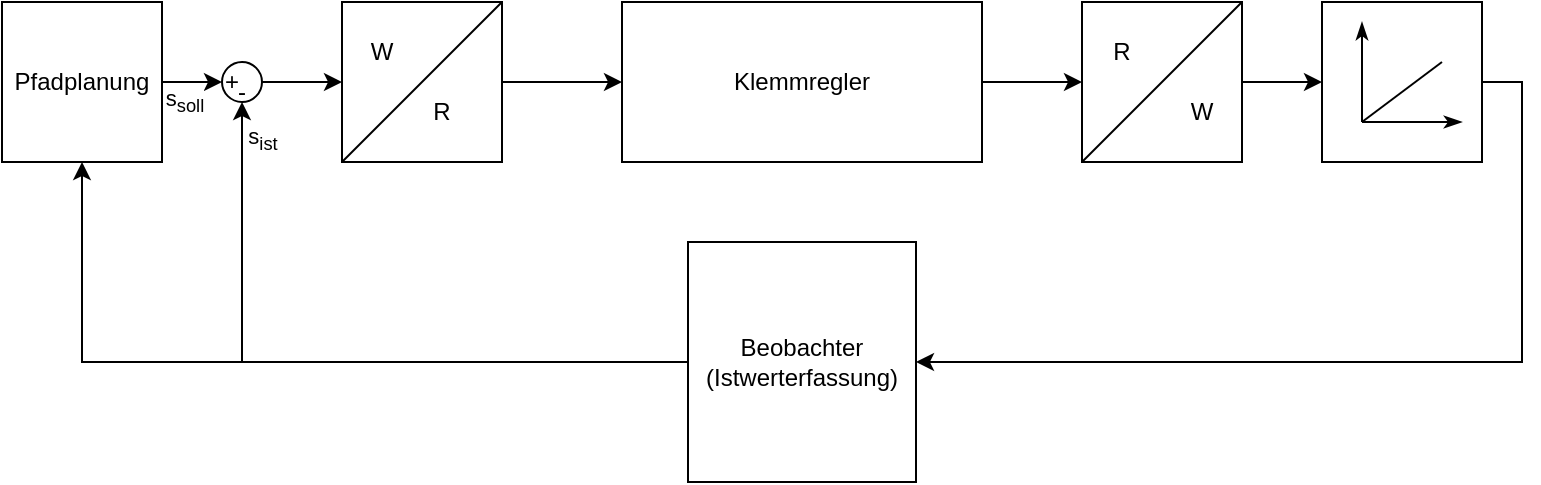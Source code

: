 <mxfile version="20.6.2" type="device" pages="3"><diagram name="Regler-Gesamtstruktur" id="tKYbGadipbwz5-zMKWOz"><mxGraphModel dx="1422" dy="868" grid="1" gridSize="10" guides="1" tooltips="1" connect="1" arrows="1" fold="1" page="1" pageScale="1" pageWidth="827" pageHeight="1169" math="0" shadow="0"><root><mxCell id="0"/><mxCell id="1" parent="0"/><mxCell id="nagYqcEbBL9gWL-hZjQo-15" style="edgeStyle=orthogonalEdgeStyle;rounded=0;orthogonalLoop=1;jettySize=auto;html=1;" parent="1" source="_8JiixlWHmNmCHelmai--11" target="_8JiixlWHmNmCHelmai--14" edge="1"><mxGeometry relative="1" as="geometry"/></mxCell><mxCell id="_8JiixlWHmNmCHelmai--11" value="Klemmregler" style="rounded=0;whiteSpace=wrap;html=1;" parent="1" vertex="1"><mxGeometry x="350" y="120" width="180" height="80" as="geometry"/></mxCell><mxCell id="_8JiixlWHmNmCHelmai--12" value="" style="group" parent="1" vertex="1" connectable="0"><mxGeometry x="200" y="120" width="90" height="80" as="geometry"/></mxCell><mxCell id="_8JiixlWHmNmCHelmai--4" value="" style="rounded=0;whiteSpace=wrap;html=1;" parent="_8JiixlWHmNmCHelmai--12" vertex="1"><mxGeometry x="10" width="80" height="80" as="geometry"/></mxCell><mxCell id="_8JiixlWHmNmCHelmai--5" value="" style="endArrow=none;html=1;rounded=0;entryX=0;entryY=1;entryDx=0;entryDy=0;exitX=1;exitY=0;exitDx=0;exitDy=0;" parent="_8JiixlWHmNmCHelmai--12" source="_8JiixlWHmNmCHelmai--4" target="_8JiixlWHmNmCHelmai--4" edge="1"><mxGeometry width="50" height="50" relative="1" as="geometry"><mxPoint x="30" y="80" as="sourcePoint"/><mxPoint x="120" as="targetPoint"/></mxGeometry></mxCell><mxCell id="_8JiixlWHmNmCHelmai--6" value="W" style="text;html=1;strokeColor=none;fillColor=none;align=center;verticalAlign=middle;whiteSpace=wrap;rounded=0;" parent="_8JiixlWHmNmCHelmai--12" vertex="1"><mxGeometry y="10" width="60" height="30" as="geometry"/></mxCell><mxCell id="_8JiixlWHmNmCHelmai--7" value="R" style="text;html=1;strokeColor=none;fillColor=none;align=center;verticalAlign=middle;whiteSpace=wrap;rounded=0;" parent="_8JiixlWHmNmCHelmai--12" vertex="1"><mxGeometry x="30" y="40" width="60" height="30" as="geometry"/></mxCell><mxCell id="_8JiixlWHmNmCHelmai--13" value="" style="group" parent="1" vertex="1" connectable="0"><mxGeometry x="570" y="120" width="100" height="80" as="geometry"/></mxCell><mxCell id="_8JiixlWHmNmCHelmai--14" value="" style="rounded=0;whiteSpace=wrap;html=1;" parent="_8JiixlWHmNmCHelmai--13" vertex="1"><mxGeometry x="10" width="80" height="80" as="geometry"/></mxCell><mxCell id="_8JiixlWHmNmCHelmai--15" value="" style="endArrow=none;html=1;rounded=0;entryX=0;entryY=1;entryDx=0;entryDy=0;exitX=1;exitY=0;exitDx=0;exitDy=0;" parent="_8JiixlWHmNmCHelmai--13" source="_8JiixlWHmNmCHelmai--14" target="_8JiixlWHmNmCHelmai--14" edge="1"><mxGeometry width="50" height="50" relative="1" as="geometry"><mxPoint x="30" y="80" as="sourcePoint"/><mxPoint x="120" as="targetPoint"/></mxGeometry></mxCell><mxCell id="_8JiixlWHmNmCHelmai--17" value="R" style="text;html=1;strokeColor=none;fillColor=none;align=center;verticalAlign=middle;whiteSpace=wrap;rounded=0;" parent="_8JiixlWHmNmCHelmai--13" vertex="1"><mxGeometry y="10" width="60" height="30" as="geometry"/></mxCell><mxCell id="_8JiixlWHmNmCHelmai--16" value="W" style="text;html=1;strokeColor=none;fillColor=none;align=center;verticalAlign=middle;whiteSpace=wrap;rounded=0;" parent="_8JiixlWHmNmCHelmai--13" vertex="1"><mxGeometry x="40" y="40" width="60" height="30" as="geometry"/></mxCell><mxCell id="nagYqcEbBL9gWL-hZjQo-7" value="" style="group" parent="1" vertex="1" connectable="0"><mxGeometry x="700" y="120" width="80" height="80" as="geometry"/></mxCell><mxCell id="nagYqcEbBL9gWL-hZjQo-1" value="" style="rounded=0;whiteSpace=wrap;html=1;" parent="nagYqcEbBL9gWL-hZjQo-7" vertex="1"><mxGeometry width="80" height="80" as="geometry"/></mxCell><mxCell id="nagYqcEbBL9gWL-hZjQo-2" value="" style="endArrow=none;html=1;rounded=0;entryX=0.75;entryY=0.375;entryDx=0;entryDy=0;entryPerimeter=0;" parent="nagYqcEbBL9gWL-hZjQo-7" target="nagYqcEbBL9gWL-hZjQo-1" edge="1"><mxGeometry width="50" height="50" relative="1" as="geometry"><mxPoint x="20" y="60" as="sourcePoint"/><mxPoint x="50" y="30" as="targetPoint"/></mxGeometry></mxCell><mxCell id="nagYqcEbBL9gWL-hZjQo-3" value="" style="endArrow=none;html=1;rounded=0;endFill=0;startArrow=classicThin;startFill=1;" parent="nagYqcEbBL9gWL-hZjQo-7" edge="1"><mxGeometry width="50" height="50" relative="1" as="geometry"><mxPoint x="20" y="10" as="sourcePoint"/><mxPoint x="20" y="60" as="targetPoint"/></mxGeometry></mxCell><mxCell id="nagYqcEbBL9gWL-hZjQo-6" value="" style="endArrow=classicThin;html=1;rounded=0;startArrow=none;startFill=0;endFill=1;" parent="nagYqcEbBL9gWL-hZjQo-7" edge="1"><mxGeometry width="50" height="50" relative="1" as="geometry"><mxPoint x="20" y="60" as="sourcePoint"/><mxPoint x="70" y="60" as="targetPoint"/></mxGeometry></mxCell><mxCell id="nagYqcEbBL9gWL-hZjQo-35" style="edgeStyle=orthogonalEdgeStyle;rounded=0;orthogonalLoop=1;jettySize=auto;html=1;entryX=0.5;entryY=1;entryDx=0;entryDy=0;" parent="1" source="nagYqcEbBL9gWL-hZjQo-8" target="nagYqcEbBL9gWL-hZjQo-19" edge="1"><mxGeometry relative="1" as="geometry"/></mxCell><mxCell id="nagYqcEbBL9gWL-hZjQo-39" value="s&lt;sub&gt;ist&lt;br&gt;&lt;/sub&gt;" style="edgeLabel;html=1;align=center;verticalAlign=middle;resizable=0;points=[];" parent="nagYqcEbBL9gWL-hZjQo-35" vertex="1" connectable="0"><mxGeometry x="0.716" relative="1" as="geometry"><mxPoint x="10" y="-31" as="offset"/></mxGeometry></mxCell><mxCell id="nagYqcEbBL9gWL-hZjQo-38" style="edgeStyle=orthogonalEdgeStyle;rounded=0;orthogonalLoop=1;jettySize=auto;html=1;entryX=0.5;entryY=1;entryDx=0;entryDy=0;" parent="1" source="nagYqcEbBL9gWL-hZjQo-8" target="nagYqcEbBL9gWL-hZjQo-22" edge="1"><mxGeometry relative="1" as="geometry"/></mxCell><mxCell id="nagYqcEbBL9gWL-hZjQo-8" value="Beobachter&lt;br&gt;(Istwerterfassung)" style="rounded=0;whiteSpace=wrap;html=1;" parent="1" vertex="1"><mxGeometry x="383" y="240" width="114" height="120" as="geometry"/></mxCell><mxCell id="nagYqcEbBL9gWL-hZjQo-16" style="edgeStyle=orthogonalEdgeStyle;rounded=0;orthogonalLoop=1;jettySize=auto;html=1;entryX=0;entryY=0.5;entryDx=0;entryDy=0;" parent="1" source="_8JiixlWHmNmCHelmai--14" target="nagYqcEbBL9gWL-hZjQo-1" edge="1"><mxGeometry relative="1" as="geometry"/></mxCell><mxCell id="nagYqcEbBL9gWL-hZjQo-36" style="edgeStyle=orthogonalEdgeStyle;rounded=0;orthogonalLoop=1;jettySize=auto;html=1;entryX=0;entryY=0.5;entryDx=0;entryDy=0;" parent="1" source="nagYqcEbBL9gWL-hZjQo-22" target="nagYqcEbBL9gWL-hZjQo-26" edge="1"><mxGeometry relative="1" as="geometry"/></mxCell><mxCell id="nagYqcEbBL9gWL-hZjQo-40" value="s&lt;sub&gt;soll&lt;/sub&gt;" style="edgeLabel;html=1;align=center;verticalAlign=middle;resizable=0;points=[];" parent="nagYqcEbBL9gWL-hZjQo-36" vertex="1" connectable="0"><mxGeometry x="-0.743" y="1" relative="1" as="geometry"><mxPoint x="4" y="11" as="offset"/></mxGeometry></mxCell><mxCell id="nagYqcEbBL9gWL-hZjQo-22" value="Pfadplanung" style="rounded=0;whiteSpace=wrap;html=1;" parent="1" vertex="1"><mxGeometry x="40" y="120" width="80" height="80" as="geometry"/></mxCell><mxCell id="nagYqcEbBL9gWL-hZjQo-29" style="edgeStyle=orthogonalEdgeStyle;rounded=0;orthogonalLoop=1;jettySize=auto;html=1;" parent="1" source="_8JiixlWHmNmCHelmai--4" target="_8JiixlWHmNmCHelmai--11" edge="1"><mxGeometry relative="1" as="geometry"/></mxCell><mxCell id="nagYqcEbBL9gWL-hZjQo-33" value="" style="group" parent="1" vertex="1" connectable="0"><mxGeometry x="150" y="150" width="20" height="20" as="geometry"/></mxCell><mxCell id="nagYqcEbBL9gWL-hZjQo-19" value="&amp;nbsp;" style="ellipse;whiteSpace=wrap;html=1;" parent="nagYqcEbBL9gWL-hZjQo-33" vertex="1"><mxGeometry width="20" height="20" as="geometry"/></mxCell><mxCell id="nagYqcEbBL9gWL-hZjQo-26" value="+" style="text;html=1;strokeColor=none;fillColor=none;align=center;verticalAlign=middle;whiteSpace=wrap;rounded=0;" parent="nagYqcEbBL9gWL-hZjQo-33" vertex="1"><mxGeometry y="5" width="10" height="10" as="geometry"/></mxCell><mxCell id="nagYqcEbBL9gWL-hZjQo-27" value="-" style="text;html=1;strokeColor=none;fillColor=none;align=center;verticalAlign=middle;whiteSpace=wrap;rounded=0;" parent="nagYqcEbBL9gWL-hZjQo-33" vertex="1"><mxGeometry x="10" y="10" height="10" as="geometry"/></mxCell><mxCell id="nagYqcEbBL9gWL-hZjQo-37" style="edgeStyle=orthogonalEdgeStyle;rounded=0;orthogonalLoop=1;jettySize=auto;html=1;entryX=0;entryY=0.5;entryDx=0;entryDy=0;" parent="1" source="nagYqcEbBL9gWL-hZjQo-19" target="_8JiixlWHmNmCHelmai--4" edge="1"><mxGeometry relative="1" as="geometry"/></mxCell><mxCell id="nagYqcEbBL9gWL-hZjQo-42" style="edgeStyle=orthogonalEdgeStyle;rounded=0;orthogonalLoop=1;jettySize=auto;html=1;entryX=1;entryY=0.5;entryDx=0;entryDy=0;" parent="1" source="nagYqcEbBL9gWL-hZjQo-1" target="nagYqcEbBL9gWL-hZjQo-8" edge="1"><mxGeometry relative="1" as="geometry"><Array as="points"><mxPoint x="800" y="160"/><mxPoint x="800" y="300"/></Array></mxGeometry></mxCell></root></mxGraphModel></diagram><diagram id="ScUgIE56fu6y0F_jzG5v" name="Kaskadenreglung"><mxGraphModel dx="1422" dy="868" grid="1" gridSize="10" guides="1" tooltips="1" connect="1" arrows="1" fold="1" page="1" pageScale="1" pageWidth="827" pageHeight="1169" math="0" shadow="0"><root><mxCell id="0"/><mxCell id="1" parent="0"/><mxCell id="ZI_CiXz4DoHTnlecywWo-49" value="" style="shape=waypoint;sketch=0;fillStyle=solid;size=6;pointerEvents=1;points=[];fillColor=#f8cecc;resizable=0;rotatable=0;perimeter=centerPerimeter;snapToPoint=1;fontSize=16;strokeColor=#b85450;" vertex="1" parent="1"><mxGeometry x="560" y="225" width="40" height="40" as="geometry"/></mxCell><mxCell id="ZI_CiXz4DoHTnlecywWo-33" value="Drehzahl-Regler" style="rounded=0;whiteSpace=wrap;html=1;fontSize=16;fontStyle=1;fillColor=#d5e8d4;strokeColor=#82b366;" vertex="1" parent="1"><mxGeometry x="150" y="200" width="90" height="90" as="geometry"/></mxCell><mxCell id="ZI_CiXz4DoHTnlecywWo-34" value="Strom-Regler" style="rounded=0;whiteSpace=wrap;html=1;fontSize=16;fontStyle=1;fillColor=#f8cecc;strokeColor=#b85450;" vertex="1" parent="1"><mxGeometry x="340" y="200" width="90" height="90" as="geometry"/></mxCell><mxCell id="ZI_CiXz4DoHTnlecywWo-35" value="PT1" style="rounded=0;whiteSpace=wrap;html=1;fontSize=16;fontStyle=1;fillColor=#f8cecc;strokeColor=#b85450;" vertex="1" parent="1"><mxGeometry x="470" y="200" width="90" height="90" as="geometry"/></mxCell><mxCell id="ZI_CiXz4DoHTnlecywWo-36" value="I" style="rounded=0;whiteSpace=wrap;html=1;fontSize=16;fontStyle=1;fillColor=#d5e8d4;strokeColor=#82b366;" vertex="1" parent="1"><mxGeometry x="600" y="200" width="90" height="90" as="geometry"/></mxCell><mxCell id="ZI_CiXz4DoHTnlecywWo-38" value="" style="endArrow=classic;html=1;rounded=0;fontSize=16;strokeWidth=2;exitX=1;exitY=0.5;exitDx=0;exitDy=0;fillColor=#d5e8d4;strokeColor=#82b366;" edge="1" parent="1" source="ZI_CiXz4DoHTnlecywWo-36"><mxGeometry width="50" height="50" relative="1" as="geometry"><mxPoint x="760" y="370" as="sourcePoint"/><mxPoint x="770" y="245" as="targetPoint"/></mxGeometry></mxCell><mxCell id="ZI_CiXz4DoHTnlecywWo-39" value="" style="ellipse;whiteSpace=wrap;html=1;aspect=fixed;fontSize=16;" vertex="1" parent="1"><mxGeometry x="280" y="235" width="20" height="20" as="geometry"/></mxCell><mxCell id="ZI_CiXz4DoHTnlecywWo-40" value="" style="endArrow=classic;html=1;rounded=0;fontSize=16;strokeWidth=2;exitX=1;exitY=0.5;exitDx=0;exitDy=0;entryX=0;entryY=0.5;entryDx=0;entryDy=0;fillColor=#f8cecc;strokeColor=#b85450;" edge="1" parent="1" source="ZI_CiXz4DoHTnlecywWo-35" target="ZI_CiXz4DoHTnlecywWo-36"><mxGeometry width="50" height="50" relative="1" as="geometry"><mxPoint x="550" y="350" as="sourcePoint"/><mxPoint x="630" y="350" as="targetPoint"/></mxGeometry></mxCell><mxCell id="ZI_CiXz4DoHTnlecywWo-41" value="" style="endArrow=classic;html=1;rounded=0;fontSize=16;strokeWidth=2;exitX=1;exitY=0.5;exitDx=0;exitDy=0;entryX=0;entryY=0.5;entryDx=0;entryDy=0;fillColor=#f8cecc;strokeColor=#b85450;" edge="1" parent="1" source="ZI_CiXz4DoHTnlecywWo-34" target="ZI_CiXz4DoHTnlecywWo-35"><mxGeometry width="50" height="50" relative="1" as="geometry"><mxPoint x="520" y="350" as="sourcePoint"/><mxPoint x="600" y="350" as="targetPoint"/></mxGeometry></mxCell><mxCell id="ZI_CiXz4DoHTnlecywWo-42" value="" style="endArrow=classic;html=1;rounded=0;fontSize=16;strokeWidth=2;exitX=1;exitY=0.5;exitDx=0;exitDy=0;entryX=0;entryY=0.5;entryDx=0;entryDy=0;fillColor=#f8cecc;strokeColor=#b85450;" edge="1" parent="1" source="ZI_CiXz4DoHTnlecywWo-39" target="ZI_CiXz4DoHTnlecywWo-34"><mxGeometry width="50" height="50" relative="1" as="geometry"><mxPoint x="450" y="340" as="sourcePoint"/><mxPoint x="530" y="340" as="targetPoint"/></mxGeometry></mxCell><mxCell id="ZI_CiXz4DoHTnlecywWo-43" value="" style="endArrow=classic;html=1;rounded=0;fontSize=16;strokeWidth=2;exitX=1;exitY=0.5;exitDx=0;exitDy=0;entryX=0;entryY=0.5;entryDx=0;entryDy=0;fillColor=#d5e8d4;strokeColor=#82b366;" edge="1" parent="1" source="ZI_CiXz4DoHTnlecywWo-33" target="ZI_CiXz4DoHTnlecywWo-39"><mxGeometry width="50" height="50" relative="1" as="geometry"><mxPoint x="280" y="360" as="sourcePoint"/><mxPoint x="360" y="360" as="targetPoint"/></mxGeometry></mxCell><mxCell id="ZI_CiXz4DoHTnlecywWo-44" value="" style="endArrow=classic;html=1;rounded=0;fontSize=16;strokeWidth=2;entryX=0;entryY=0.5;entryDx=0;entryDy=0;exitX=1;exitY=0.5;exitDx=0;exitDy=0;fillColor=#d5e8d4;strokeColor=#82b366;" edge="1" parent="1" source="ZI_CiXz4DoHTnlecywWo-45" target="ZI_CiXz4DoHTnlecywWo-33"><mxGeometry width="50" height="50" relative="1" as="geometry"><mxPoint x="120" y="245" as="sourcePoint"/><mxPoint x="500" y="470" as="targetPoint"/></mxGeometry></mxCell><mxCell id="ZI_CiXz4DoHTnlecywWo-45" value="" style="ellipse;whiteSpace=wrap;html=1;aspect=fixed;fontSize=16;" vertex="1" parent="1"><mxGeometry x="90" y="235" width="20" height="20" as="geometry"/></mxCell><mxCell id="ZI_CiXz4DoHTnlecywWo-47" value="" style="endArrow=classic;html=1;rounded=0;fontSize=16;strokeWidth=2;entryX=0;entryY=0.5;entryDx=0;entryDy=0;" edge="1" parent="1" target="ZI_CiXz4DoHTnlecywWo-45"><mxGeometry width="50" height="50" relative="1" as="geometry"><mxPoint x="20" y="245" as="sourcePoint"/><mxPoint x="220" y="340" as="targetPoint"/></mxGeometry></mxCell><mxCell id="ZI_CiXz4DoHTnlecywWo-55" value="n_soll" style="edgeLabel;html=1;align=center;verticalAlign=middle;resizable=0;points=[];fontSize=16;" vertex="1" connectable="0" parent="ZI_CiXz4DoHTnlecywWo-47"><mxGeometry x="-0.6" relative="1" as="geometry"><mxPoint x="8" y="-12" as="offset"/></mxGeometry></mxCell><mxCell id="ZI_CiXz4DoHTnlecywWo-48" value="" style="endArrow=classic;html=1;rounded=0;strokeWidth=2;fontSize=16;entryX=0.5;entryY=1;entryDx=0;entryDy=0;fillColor=#f8cecc;strokeColor=#b85450;" edge="1" parent="1" target="ZI_CiXz4DoHTnlecywWo-39"><mxGeometry width="50" height="50" relative="1" as="geometry"><mxPoint x="580" y="245" as="sourcePoint"/><mxPoint x="450" y="350" as="targetPoint"/><Array as="points"><mxPoint x="580" y="320"/><mxPoint x="290" y="320"/></Array></mxGeometry></mxCell><mxCell id="ZI_CiXz4DoHTnlecywWo-51" value="I_ist" style="edgeLabel;html=1;align=center;verticalAlign=middle;resizable=0;points=[];fontSize=16;" vertex="1" connectable="0" parent="ZI_CiXz4DoHTnlecywWo-48"><mxGeometry x="0.242" y="1" relative="1" as="geometry"><mxPoint y="-13" as="offset"/></mxGeometry></mxCell><mxCell id="ZI_CiXz4DoHTnlecywWo-52" value="_" style="text;html=1;align=center;verticalAlign=middle;resizable=0;points=[];autosize=1;strokeColor=none;fillColor=none;fontSize=16;" vertex="1" parent="1"><mxGeometry x="288" y="246" width="30" height="30" as="geometry"/></mxCell><mxCell id="ZI_CiXz4DoHTnlecywWo-53" value="" style="endArrow=classic;html=1;rounded=0;fontSize=16;strokeWidth=2;entryX=0.5;entryY=1;entryDx=0;entryDy=0;fillColor=#d5e8d4;strokeColor=#82b366;" edge="1" parent="1" target="ZI_CiXz4DoHTnlecywWo-45"><mxGeometry width="50" height="50" relative="1" as="geometry"><mxPoint x="720" y="245" as="sourcePoint"/><mxPoint x="550" y="450" as="targetPoint"/><Array as="points"><mxPoint x="720" y="350"/><mxPoint x="100" y="350"/></Array></mxGeometry></mxCell><mxCell id="ZI_CiXz4DoHTnlecywWo-56" value="n_ist" style="edgeLabel;html=1;align=center;verticalAlign=middle;resizable=0;points=[];fontSize=16;" vertex="1" connectable="0" parent="ZI_CiXz4DoHTnlecywWo-53"><mxGeometry x="0.493" y="-2" relative="1" as="geometry"><mxPoint x="174" y="-10" as="offset"/></mxGeometry></mxCell><mxCell id="ZI_CiXz4DoHTnlecywWo-54" value="" style="shape=waypoint;sketch=0;fillStyle=solid;size=6;pointerEvents=1;points=[];fillColor=#d5e8d4;resizable=0;rotatable=0;perimeter=centerPerimeter;snapToPoint=1;fontSize=16;strokeColor=#82b366;" vertex="1" parent="1"><mxGeometry x="700" y="225" width="40" height="40" as="geometry"/></mxCell><mxCell id="ZI_CiXz4DoHTnlecywWo-57" value="Vorsteuerung" style="rounded=0;whiteSpace=wrap;html=1;fontSize=16;fontStyle=1;fillColor=#CCCCCC;strokeColor=#666666;fontColor=#333333;" vertex="1" parent="1"><mxGeometry x="60" y="80" width="160" height="50" as="geometry"/></mxCell><mxCell id="ZI_CiXz4DoHTnlecywWo-60" value="" style="endArrow=classic;html=1;rounded=0;fontSize=16;strokeWidth=2;entryX=0.5;entryY=0;entryDx=0;entryDy=0;exitX=0.25;exitY=1;exitDx=0;exitDy=0;fillColor=#f5f5f5;strokeColor=#999999;" edge="1" parent="1" source="ZI_CiXz4DoHTnlecywWo-57" target="ZI_CiXz4DoHTnlecywWo-45"><mxGeometry width="50" height="50" relative="1" as="geometry"><mxPoint x="50" y="330" as="sourcePoint"/><mxPoint x="100" y="330" as="targetPoint"/></mxGeometry></mxCell><mxCell id="ZI_CiXz4DoHTnlecywWo-61" value="n_vor" style="edgeLabel;html=1;align=center;verticalAlign=middle;resizable=0;points=[];fontSize=16;" vertex="1" connectable="0" parent="ZI_CiXz4DoHTnlecywWo-60"><mxGeometry x="-0.6" relative="1" as="geometry"><mxPoint x="22" y="21" as="offset"/></mxGeometry></mxCell><mxCell id="ZI_CiXz4DoHTnlecywWo-62" value="_" style="text;html=1;align=center;verticalAlign=middle;resizable=0;points=[];autosize=1;strokeColor=none;fillColor=none;fontSize=16;" vertex="1" parent="1"><mxGeometry x="98" y="245" width="30" height="30" as="geometry"/></mxCell><mxCell id="ZI_CiXz4DoHTnlecywWo-63" value="" style="endArrow=classic;html=1;rounded=0;fontSize=16;strokeWidth=2;entryX=0.5;entryY=0;entryDx=0;entryDy=0;exitX=0.75;exitY=1;exitDx=0;exitDy=0;fillColor=#f5f5f5;strokeColor=#999999;" edge="1" parent="1" source="ZI_CiXz4DoHTnlecywWo-57" target="ZI_CiXz4DoHTnlecywWo-39"><mxGeometry width="50" height="50" relative="1" as="geometry"><mxPoint x="480" as="sourcePoint"/><mxPoint x="480" y="105" as="targetPoint"/><Array as="points"><mxPoint x="180" y="160"/><mxPoint x="290" y="160"/></Array></mxGeometry></mxCell><mxCell id="ZI_CiXz4DoHTnlecywWo-64" value="I_vor" style="edgeLabel;html=1;align=center;verticalAlign=middle;resizable=0;points=[];fontSize=16;" vertex="1" connectable="0" parent="ZI_CiXz4DoHTnlecywWo-63"><mxGeometry x="-0.6" relative="1" as="geometry"><mxPoint x="42" y="-13" as="offset"/></mxGeometry></mxCell><mxCell id="ZI_CiXz4DoHTnlecywWo-65" value="" style="rounded=0;whiteSpace=wrap;html=1;fontSize=16;fillColor=none;strokeWidth=2;" vertex="1" parent="1"><mxGeometry x="8" y="50" width="772" height="330" as="geometry"/></mxCell><mxCell id="ZI_CiXz4DoHTnlecywWo-72" value="" style="group" vertex="1" connectable="0" parent="1"><mxGeometry x="620" y="70" width="140" height="90" as="geometry"/></mxCell><mxCell id="ZI_CiXz4DoHTnlecywWo-66" value="" style="rounded=0;whiteSpace=wrap;html=1;strokeWidth=1;fontSize=16;fillColor=#f8cecc;strokeColor=#b85450;" vertex="1" parent="ZI_CiXz4DoHTnlecywWo-72"><mxGeometry y="10" width="6" height="10" as="geometry"/></mxCell><mxCell id="ZI_CiXz4DoHTnlecywWo-67" value="Stromregler" style="text;html=1;align=left;verticalAlign=middle;resizable=0;points=[];autosize=1;strokeColor=none;fillColor=none;fontSize=16;" vertex="1" parent="ZI_CiXz4DoHTnlecywWo-72"><mxGeometry x="11" width="110" height="30" as="geometry"/></mxCell><mxCell id="ZI_CiXz4DoHTnlecywWo-68" value="" style="rounded=0;whiteSpace=wrap;html=1;strokeWidth=1;fontSize=16;fillColor=#d5e8d4;strokeColor=#82b366;" vertex="1" parent="ZI_CiXz4DoHTnlecywWo-72"><mxGeometry y="40" width="6" height="10" as="geometry"/></mxCell><mxCell id="ZI_CiXz4DoHTnlecywWo-69" value="Drehzahlregler" style="text;html=1;align=left;verticalAlign=middle;resizable=0;points=[];autosize=1;strokeColor=none;fillColor=none;fontSize=16;" vertex="1" parent="ZI_CiXz4DoHTnlecywWo-72"><mxGeometry x="10" y="30" width="130" height="30" as="geometry"/></mxCell><mxCell id="ZI_CiXz4DoHTnlecywWo-70" value="" style="rounded=0;whiteSpace=wrap;html=1;strokeWidth=1;fontSize=16;fillColor=#CCCCCC;strokeColor=#666666;fontColor=#333333;" vertex="1" parent="ZI_CiXz4DoHTnlecywWo-72"><mxGeometry y="70" width="6" height="10" as="geometry"/></mxCell><mxCell id="ZI_CiXz4DoHTnlecywWo-71" value="Vorsteuerung" style="text;html=1;align=left;verticalAlign=middle;resizable=0;points=[];autosize=1;strokeColor=none;fillColor=none;fontSize=16;" vertex="1" parent="ZI_CiXz4DoHTnlecywWo-72"><mxGeometry x="10" y="60" width="120" height="30" as="geometry"/></mxCell></root></mxGraphModel></diagram><diagram id="GVYvuju2hDJh4zTskKxF" name="Reglerkonfigurationen"><mxGraphModel dx="1422" dy="868" grid="1" gridSize="10" guides="1" tooltips="1" connect="1" arrows="1" fold="1" page="1" pageScale="1" pageWidth="827" pageHeight="1169" math="0" shadow="0"><root><mxCell id="0"/><mxCell id="1" parent="0"/><mxCell id="76ohIooMenIe0RxIHJKM-1" value="&lt;b&gt;&lt;br&gt;&lt;br&gt;&lt;br&gt;&lt;br&gt;&lt;br&gt;&lt;br&gt;&lt;br&gt;&lt;br&gt;&lt;br&gt;&lt;br&gt;&lt;br&gt;&lt;br&gt;Transfer-Modus&lt;/b&gt;" style="rounded=0;whiteSpace=wrap;html=1;strokeWidth=2;fontSize=16;" vertex="1" parent="1"><mxGeometry x="40" y="240" width="720" height="350" as="geometry"/></mxCell><mxCell id="76ohIooMenIe0RxIHJKM-2" value="&lt;b&gt;Docking-Modus&lt;/b&gt;" style="rounded=0;whiteSpace=wrap;html=1;strokeWidth=2;fontSize=16;fillColor=#fff2cc;strokeColor=#d6b656;" vertex="1" parent="1"><mxGeometry x="90" y="240" width="380" height="140" as="geometry"/></mxCell><mxCell id="76ohIooMenIe0RxIHJKM-3" value="Docking-Modus" style="rounded=0;whiteSpace=wrap;html=1;strokeWidth=2;fontSize=16;fillColor=#fff2cc;strokeColor=#d6b656;fontStyle=1" vertex="1" parent="1"><mxGeometry x="550" y="240" width="160" height="80" as="geometry"/></mxCell></root></mxGraphModel></diagram></mxfile>